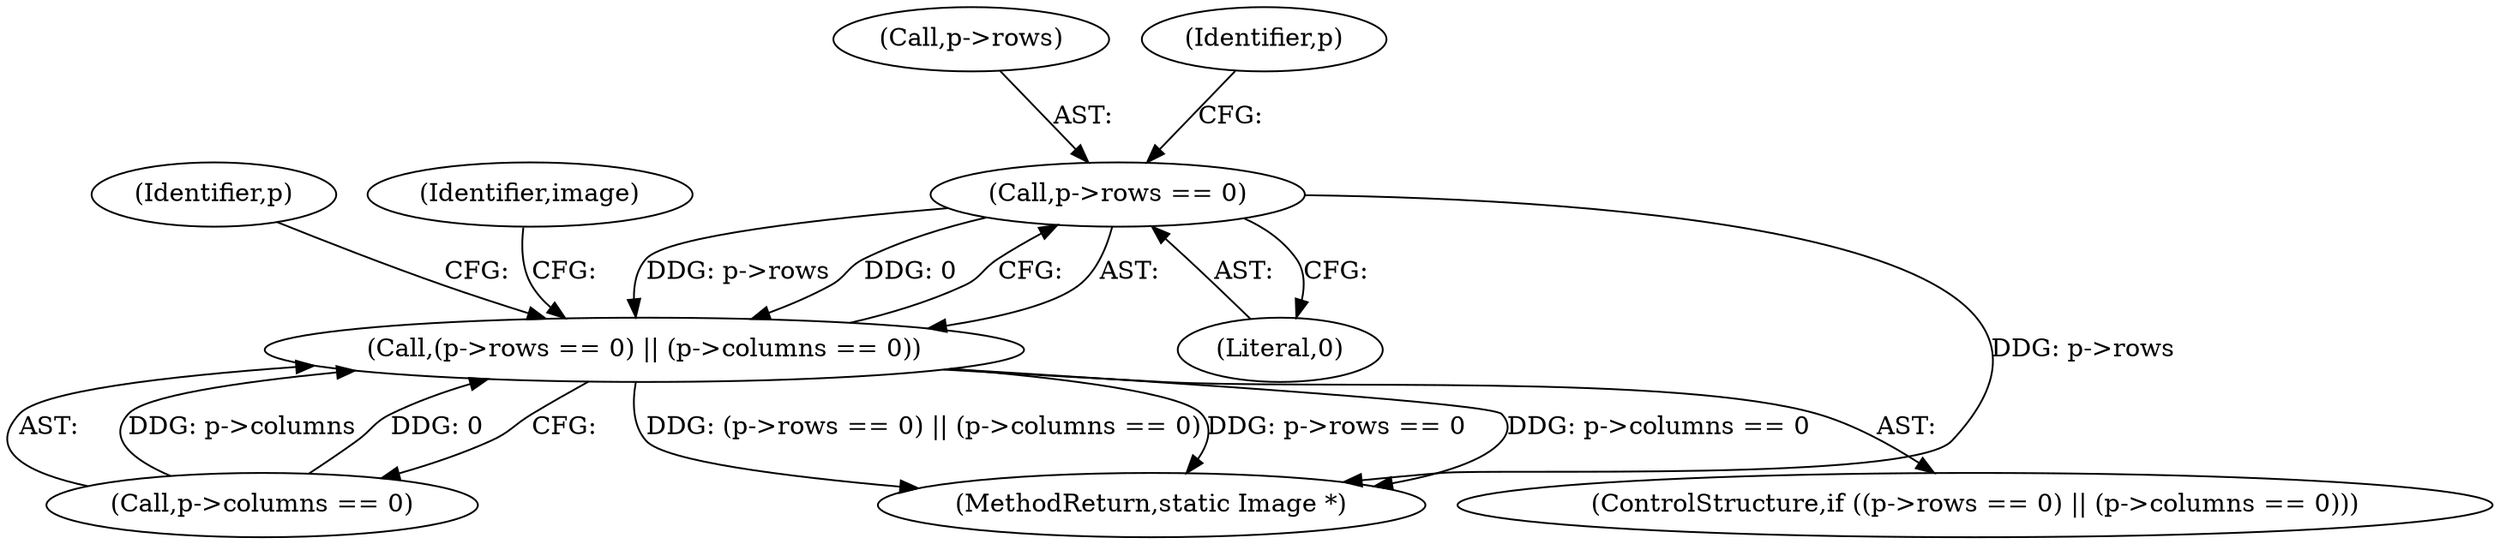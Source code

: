 digraph "0_ImageMagick_d9b2209a69ee90d8df81fb124eb66f593eb9f599_0@pointer" {
"1001852" [label="(Call,p->rows == 0)"];
"1001851" [label="(Call,(p->rows == 0) || (p->columns == 0))"];
"1001851" [label="(Call,(p->rows == 0) || (p->columns == 0))"];
"1001853" [label="(Call,p->rows)"];
"1001857" [label="(Call,p->columns == 0)"];
"1001859" [label="(Identifier,p)"];
"1001864" [label="(Identifier,p)"];
"1001856" [label="(Literal,0)"];
"1001914" [label="(MethodReturn,static Image *)"];
"1001850" [label="(ControlStructure,if ((p->rows == 0) || (p->columns == 0)))"];
"1001874" [label="(Identifier,image)"];
"1001852" [label="(Call,p->rows == 0)"];
"1001852" -> "1001851"  [label="AST: "];
"1001852" -> "1001856"  [label="CFG: "];
"1001853" -> "1001852"  [label="AST: "];
"1001856" -> "1001852"  [label="AST: "];
"1001859" -> "1001852"  [label="CFG: "];
"1001851" -> "1001852"  [label="CFG: "];
"1001852" -> "1001914"  [label="DDG: p->rows"];
"1001852" -> "1001851"  [label="DDG: p->rows"];
"1001852" -> "1001851"  [label="DDG: 0"];
"1001851" -> "1001850"  [label="AST: "];
"1001851" -> "1001857"  [label="CFG: "];
"1001857" -> "1001851"  [label="AST: "];
"1001864" -> "1001851"  [label="CFG: "];
"1001874" -> "1001851"  [label="CFG: "];
"1001851" -> "1001914"  [label="DDG: p->columns == 0"];
"1001851" -> "1001914"  [label="DDG: (p->rows == 0) || (p->columns == 0)"];
"1001851" -> "1001914"  [label="DDG: p->rows == 0"];
"1001857" -> "1001851"  [label="DDG: p->columns"];
"1001857" -> "1001851"  [label="DDG: 0"];
}
